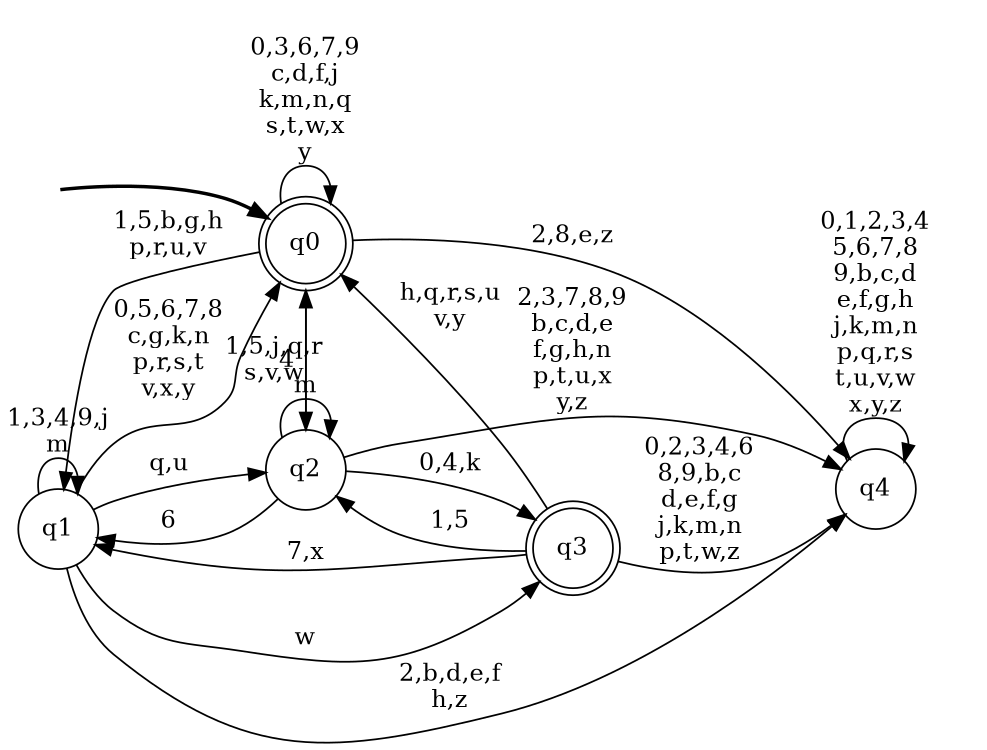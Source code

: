 digraph BlueStar {
__start0 [style = invis, shape = none, label = "", width = 0, height = 0];

rankdir=LR;
size="8,5";

s0 [style="rounded,filled", color="black", fillcolor="white" shape="doublecircle", label="q0"];
s1 [style="filled", color="black", fillcolor="white" shape="circle", label="q1"];
s2 [style="filled", color="black", fillcolor="white" shape="circle", label="q2"];
s3 [style="rounded,filled", color="black", fillcolor="white" shape="doublecircle", label="q3"];
s4 [style="filled", color="black", fillcolor="white" shape="circle", label="q4"];
subgraph cluster_main { 
	graph [pad=".75", ranksep="0.15", nodesep="0.15"];
	 style=invis; 
	__start0 -> s0 [penwidth=2];
}
s0 -> s0 [label="0,3,6,7,9\nc,d,f,j\nk,m,n,q\ns,t,w,x\ny"];
s0 -> s1 [label="1,5,b,g,h\np,r,u,v"];
s0 -> s2 [label="4"];
s0 -> s4 [label="2,8,e,z"];
s1 -> s0 [label="0,5,6,7,8\nc,g,k,n\np,r,s,t\nv,x,y"];
s1 -> s1 [label="1,3,4,9,j\nm"];
s1 -> s2 [label="q,u"];
s1 -> s3 [label="w"];
s1 -> s4 [label="2,b,d,e,f\nh,z"];
s2 -> s0 [label="1,5,j,q,r\ns,v,w"];
s2 -> s1 [label="6"];
s2 -> s2 [label="m"];
s2 -> s3 [label="0,4,k"];
s2 -> s4 [label="2,3,7,8,9\nb,c,d,e\nf,g,h,n\np,t,u,x\ny,z"];
s3 -> s0 [label="h,q,r,s,u\nv,y"];
s3 -> s1 [label="7,x"];
s3 -> s2 [label="1,5"];
s3 -> s4 [label="0,2,3,4,6\n8,9,b,c\nd,e,f,g\nj,k,m,n\np,t,w,z"];
s4 -> s4 [label="0,1,2,3,4\n5,6,7,8\n9,b,c,d\ne,f,g,h\nj,k,m,n\np,q,r,s\nt,u,v,w\nx,y,z"];

}